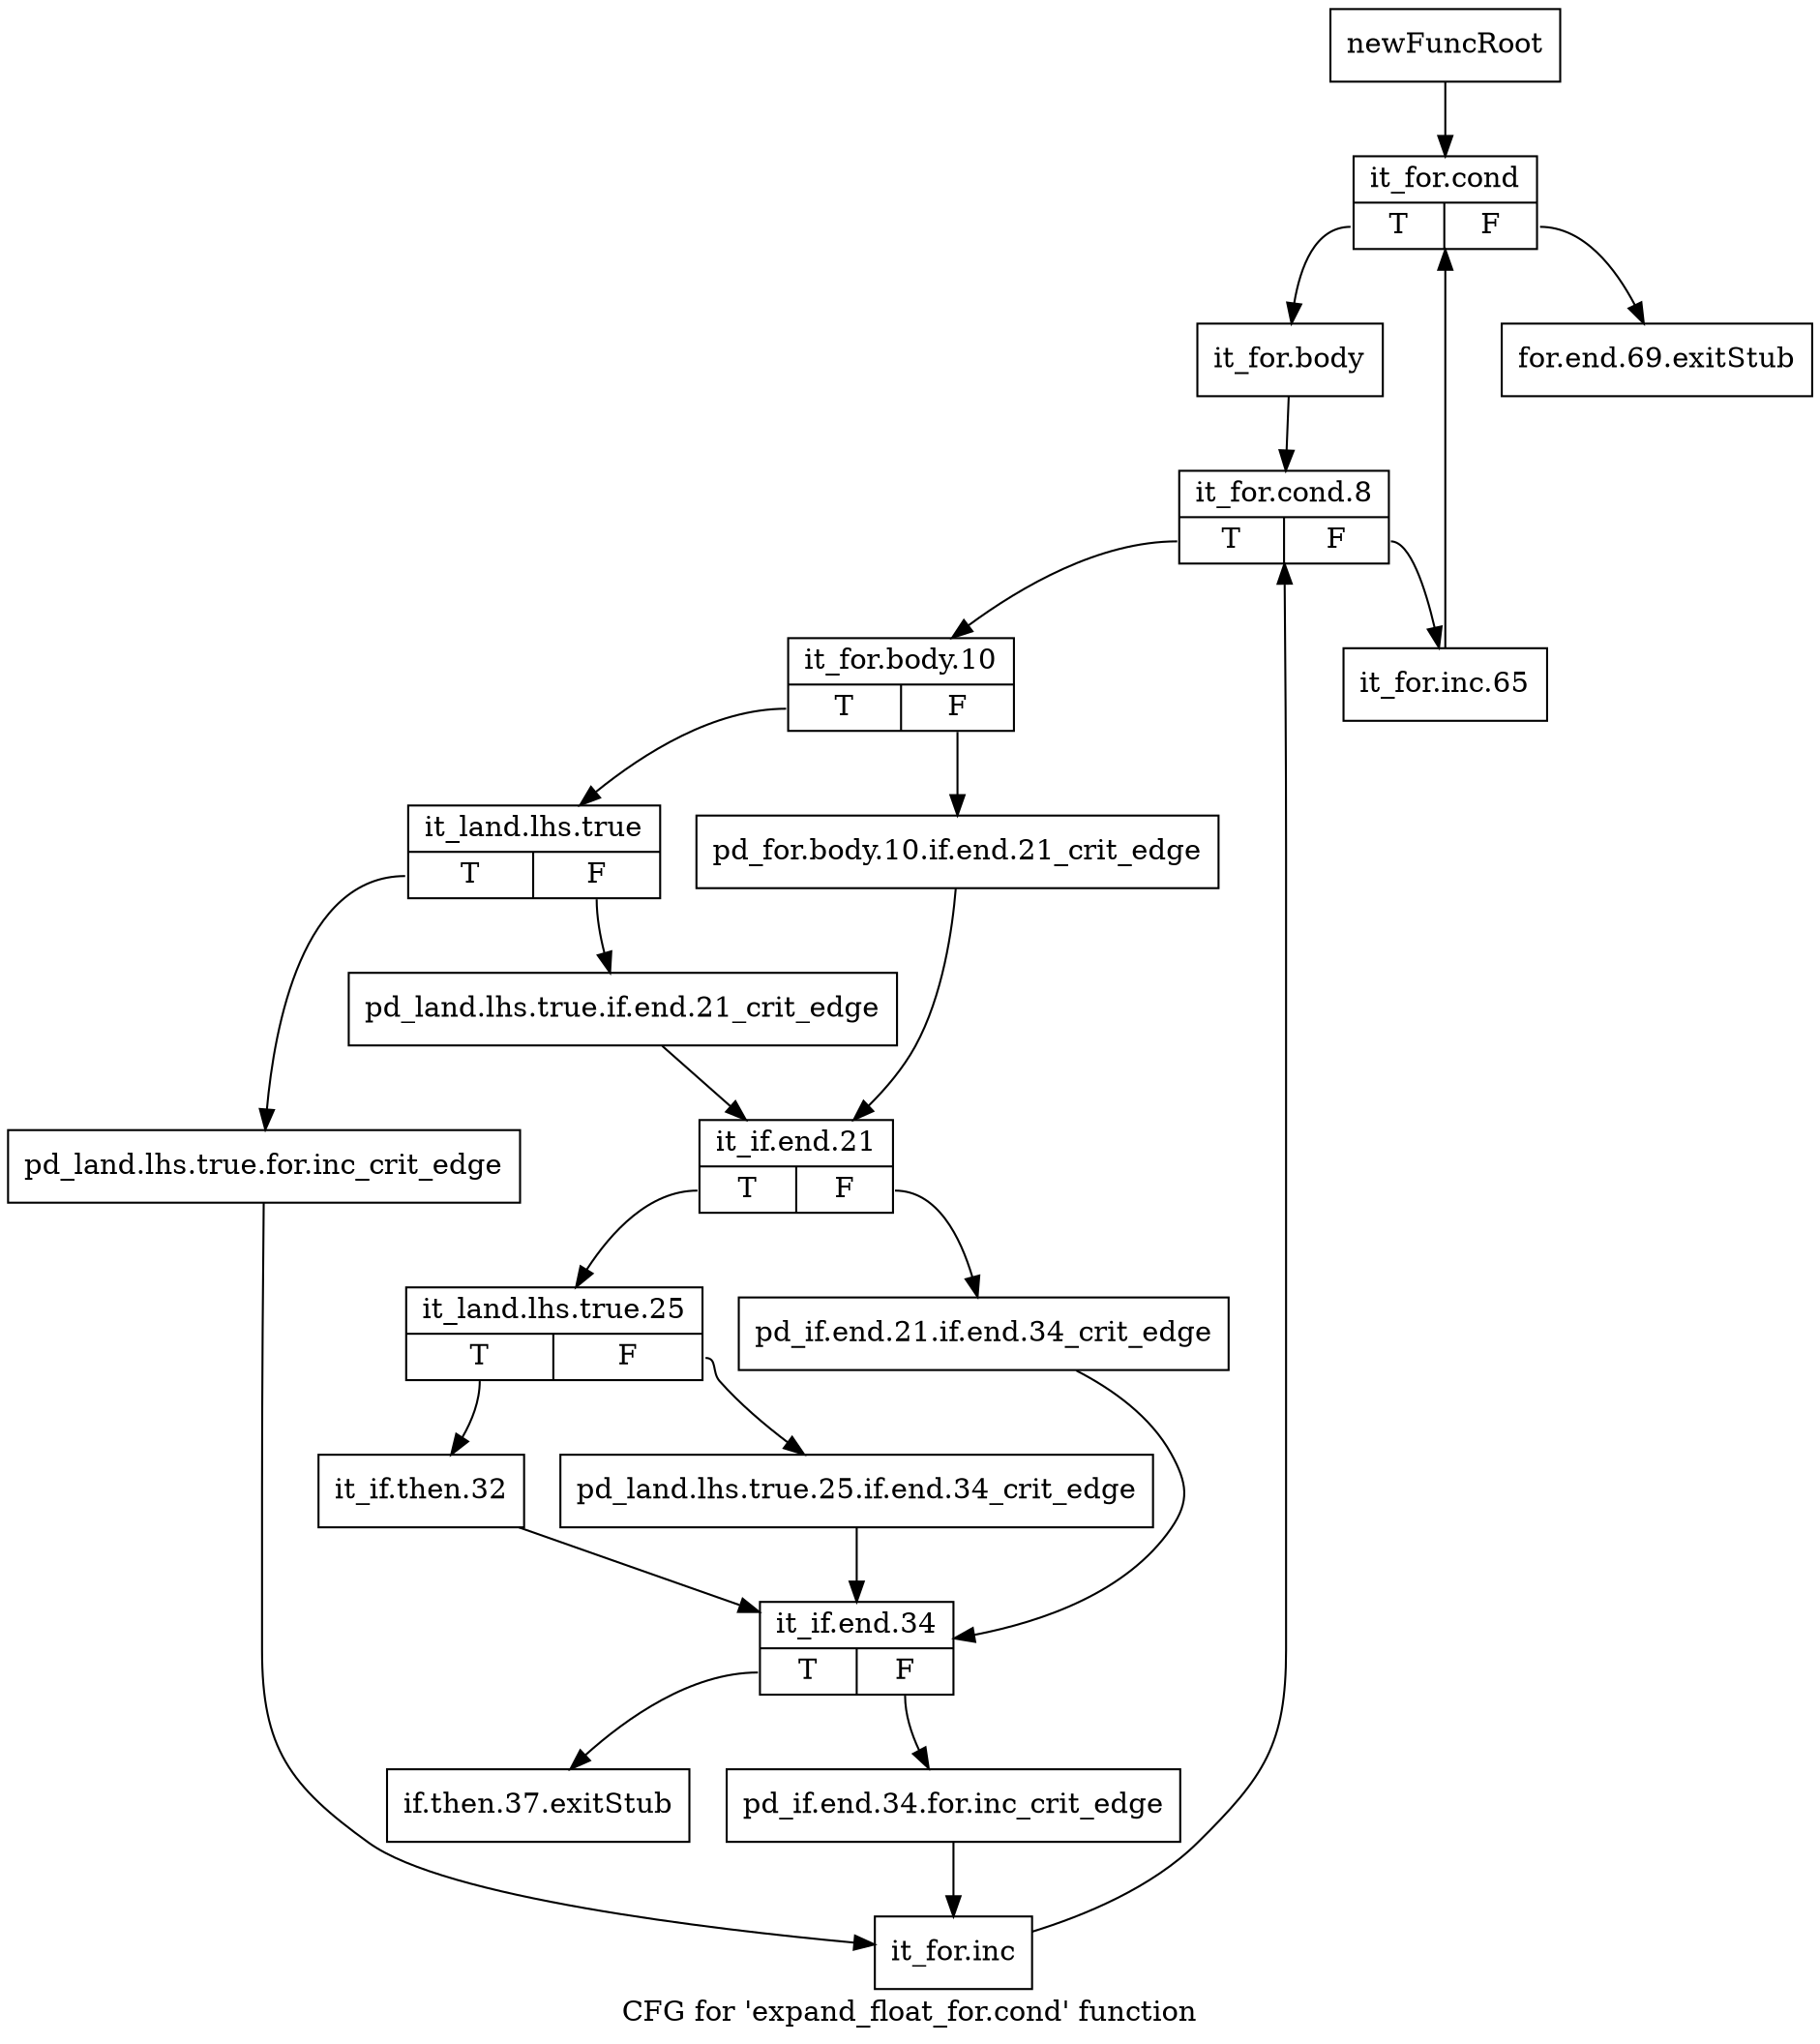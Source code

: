 digraph "CFG for 'expand_float_for.cond' function" {
	label="CFG for 'expand_float_for.cond' function";

	Node0xb712e10 [shape=record,label="{newFuncRoot}"];
	Node0xb712e10 -> Node0xb717880;
	Node0xb7177e0 [shape=record,label="{for.end.69.exitStub}"];
	Node0xb717830 [shape=record,label="{if.then.37.exitStub}"];
	Node0xb717880 [shape=record,label="{it_for.cond|{<s0>T|<s1>F}}"];
	Node0xb717880:s0 -> Node0xb7178d0;
	Node0xb717880:s1 -> Node0xb7177e0;
	Node0xb7178d0 [shape=record,label="{it_for.body}"];
	Node0xb7178d0 -> Node0xb717920;
	Node0xb717920 [shape=record,label="{it_for.cond.8|{<s0>T|<s1>F}}"];
	Node0xb717920:s0 -> Node0xb7179c0;
	Node0xb717920:s1 -> Node0xb717970;
	Node0xb717970 [shape=record,label="{it_for.inc.65}"];
	Node0xb717970 -> Node0xb717880;
	Node0xb7179c0 [shape=record,label="{it_for.body.10|{<s0>T|<s1>F}}"];
	Node0xb7179c0:s0 -> Node0xb717a60;
	Node0xb7179c0:s1 -> Node0xb717a10;
	Node0xb717a10 [shape=record,label="{pd_for.body.10.if.end.21_crit_edge}"];
	Node0xb717a10 -> Node0xb717b00;
	Node0xb717a60 [shape=record,label="{it_land.lhs.true|{<s0>T|<s1>F}}"];
	Node0xb717a60:s0 -> Node0xb717d30;
	Node0xb717a60:s1 -> Node0xb717ab0;
	Node0xb717ab0 [shape=record,label="{pd_land.lhs.true.if.end.21_crit_edge}"];
	Node0xb717ab0 -> Node0xb717b00;
	Node0xb717b00 [shape=record,label="{it_if.end.21|{<s0>T|<s1>F}}"];
	Node0xb717b00:s0 -> Node0xb717ba0;
	Node0xb717b00:s1 -> Node0xb717b50;
	Node0xb717b50 [shape=record,label="{pd_if.end.21.if.end.34_crit_edge}"];
	Node0xb717b50 -> Node0xb717c90;
	Node0xb717ba0 [shape=record,label="{it_land.lhs.true.25|{<s0>T|<s1>F}}"];
	Node0xb717ba0:s0 -> Node0xb717c40;
	Node0xb717ba0:s1 -> Node0xb717bf0;
	Node0xb717bf0 [shape=record,label="{pd_land.lhs.true.25.if.end.34_crit_edge}"];
	Node0xb717bf0 -> Node0xb717c90;
	Node0xb717c40 [shape=record,label="{it_if.then.32}"];
	Node0xb717c40 -> Node0xb717c90;
	Node0xb717c90 [shape=record,label="{it_if.end.34|{<s0>T|<s1>F}}"];
	Node0xb717c90:s0 -> Node0xb717830;
	Node0xb717c90:s1 -> Node0xb717ce0;
	Node0xb717ce0 [shape=record,label="{pd_if.end.34.for.inc_crit_edge}"];
	Node0xb717ce0 -> Node0xb717d80;
	Node0xb717d30 [shape=record,label="{pd_land.lhs.true.for.inc_crit_edge}"];
	Node0xb717d30 -> Node0xb717d80;
	Node0xb717d80 [shape=record,label="{it_for.inc}"];
	Node0xb717d80 -> Node0xb717920;
}
